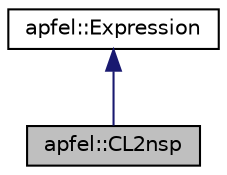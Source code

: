 digraph "apfel::CL2nsp"
{
  edge [fontname="Helvetica",fontsize="10",labelfontname="Helvetica",labelfontsize="10"];
  node [fontname="Helvetica",fontsize="10",shape=record];
  Node0 [label="apfel::CL2nsp",height=0.2,width=0.4,color="black", fillcolor="grey75", style="filled", fontcolor="black"];
  Node1 -> Node0 [dir="back",color="midnightblue",fontsize="10",style="solid",fontname="Helvetica"];
  Node1 [label="apfel::Expression",height=0.2,width=0.4,color="black", fillcolor="white", style="filled",URL="$a00263.html",tooltip="The Expression class for the manipulation of the splitting and coeffient functions. "];
}
